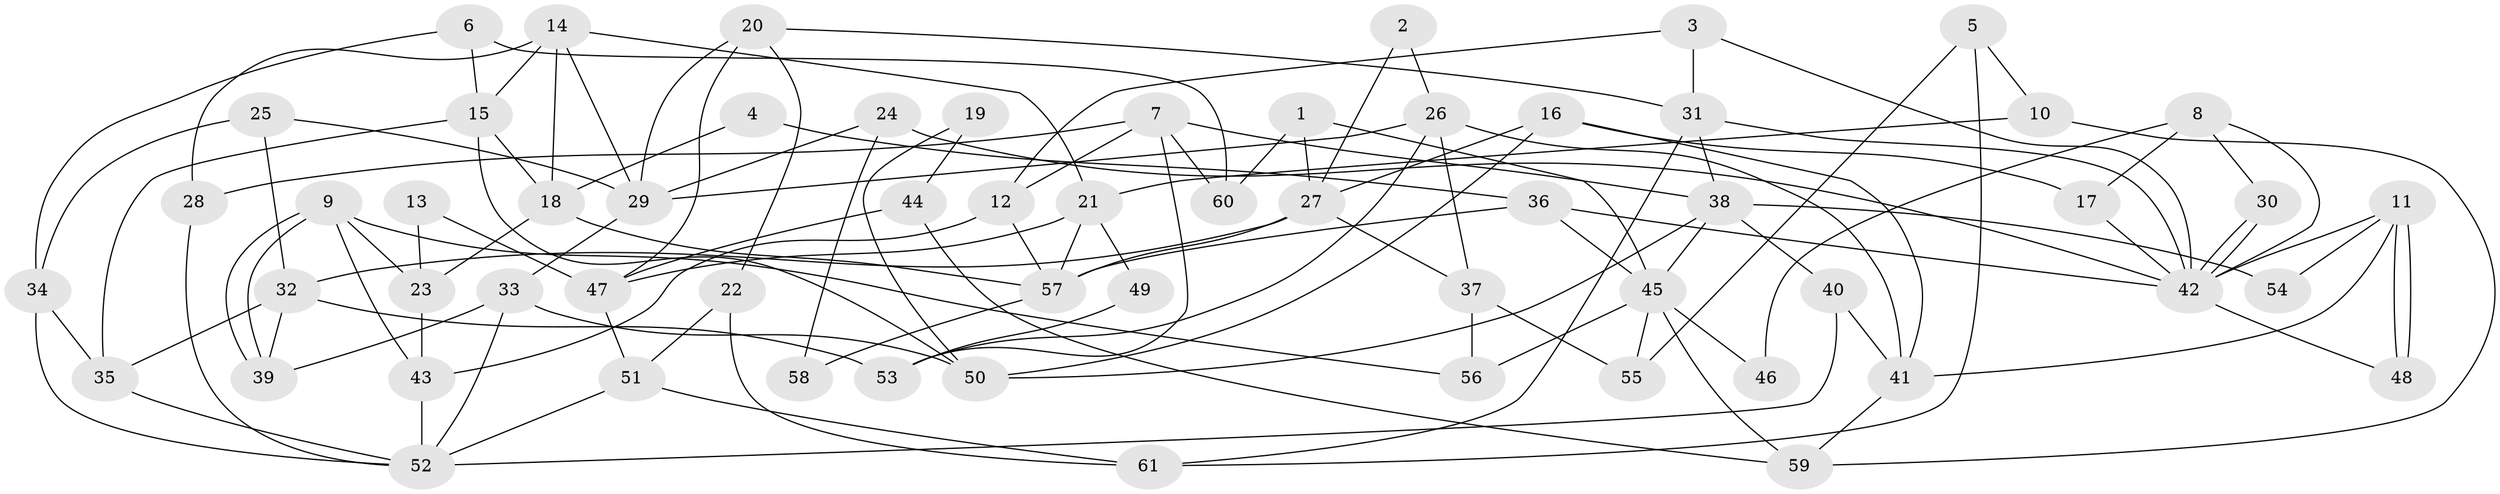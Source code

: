 // coarse degree distribution, {9: 0.09523809523809523, 7: 0.14285714285714285, 6: 0.14285714285714285, 4: 0.14285714285714285, 5: 0.14285714285714285, 10: 0.047619047619047616, 8: 0.09523809523809523, 3: 0.09523809523809523, 2: 0.09523809523809523}
// Generated by graph-tools (version 1.1) at 2025/51/03/04/25 22:51:15]
// undirected, 61 vertices, 122 edges
graph export_dot {
  node [color=gray90,style=filled];
  1;
  2;
  3;
  4;
  5;
  6;
  7;
  8;
  9;
  10;
  11;
  12;
  13;
  14;
  15;
  16;
  17;
  18;
  19;
  20;
  21;
  22;
  23;
  24;
  25;
  26;
  27;
  28;
  29;
  30;
  31;
  32;
  33;
  34;
  35;
  36;
  37;
  38;
  39;
  40;
  41;
  42;
  43;
  44;
  45;
  46;
  47;
  48;
  49;
  50;
  51;
  52;
  53;
  54;
  55;
  56;
  57;
  58;
  59;
  60;
  61;
  1 -- 45;
  1 -- 27;
  1 -- 60;
  2 -- 27;
  2 -- 26;
  3 -- 31;
  3 -- 42;
  3 -- 12;
  4 -- 36;
  4 -- 18;
  5 -- 55;
  5 -- 61;
  5 -- 10;
  6 -- 15;
  6 -- 34;
  6 -- 60;
  7 -- 60;
  7 -- 12;
  7 -- 28;
  7 -- 38;
  7 -- 53;
  8 -- 42;
  8 -- 17;
  8 -- 30;
  8 -- 46;
  9 -- 43;
  9 -- 39;
  9 -- 39;
  9 -- 23;
  9 -- 56;
  10 -- 59;
  10 -- 21;
  11 -- 42;
  11 -- 48;
  11 -- 48;
  11 -- 41;
  11 -- 54;
  12 -- 43;
  12 -- 57;
  13 -- 23;
  13 -- 47;
  14 -- 28;
  14 -- 18;
  14 -- 15;
  14 -- 21;
  14 -- 29;
  15 -- 35;
  15 -- 18;
  15 -- 50;
  16 -- 27;
  16 -- 50;
  16 -- 17;
  16 -- 41;
  17 -- 42;
  18 -- 57;
  18 -- 23;
  19 -- 44;
  19 -- 50;
  20 -- 22;
  20 -- 29;
  20 -- 31;
  20 -- 47;
  21 -- 47;
  21 -- 49;
  21 -- 57;
  22 -- 51;
  22 -- 61;
  23 -- 43;
  24 -- 29;
  24 -- 42;
  24 -- 58;
  25 -- 29;
  25 -- 32;
  25 -- 34;
  26 -- 41;
  26 -- 53;
  26 -- 29;
  26 -- 37;
  27 -- 57;
  27 -- 37;
  27 -- 32;
  28 -- 52;
  29 -- 33;
  30 -- 42;
  30 -- 42;
  31 -- 38;
  31 -- 42;
  31 -- 61;
  32 -- 35;
  32 -- 39;
  32 -- 53;
  33 -- 39;
  33 -- 50;
  33 -- 52;
  34 -- 52;
  34 -- 35;
  35 -- 52;
  36 -- 42;
  36 -- 57;
  36 -- 45;
  37 -- 56;
  37 -- 55;
  38 -- 50;
  38 -- 40;
  38 -- 45;
  38 -- 54;
  40 -- 41;
  40 -- 52;
  41 -- 59;
  42 -- 48;
  43 -- 52;
  44 -- 47;
  44 -- 59;
  45 -- 46;
  45 -- 55;
  45 -- 56;
  45 -- 59;
  47 -- 51;
  49 -- 53;
  51 -- 52;
  51 -- 61;
  57 -- 58;
}

